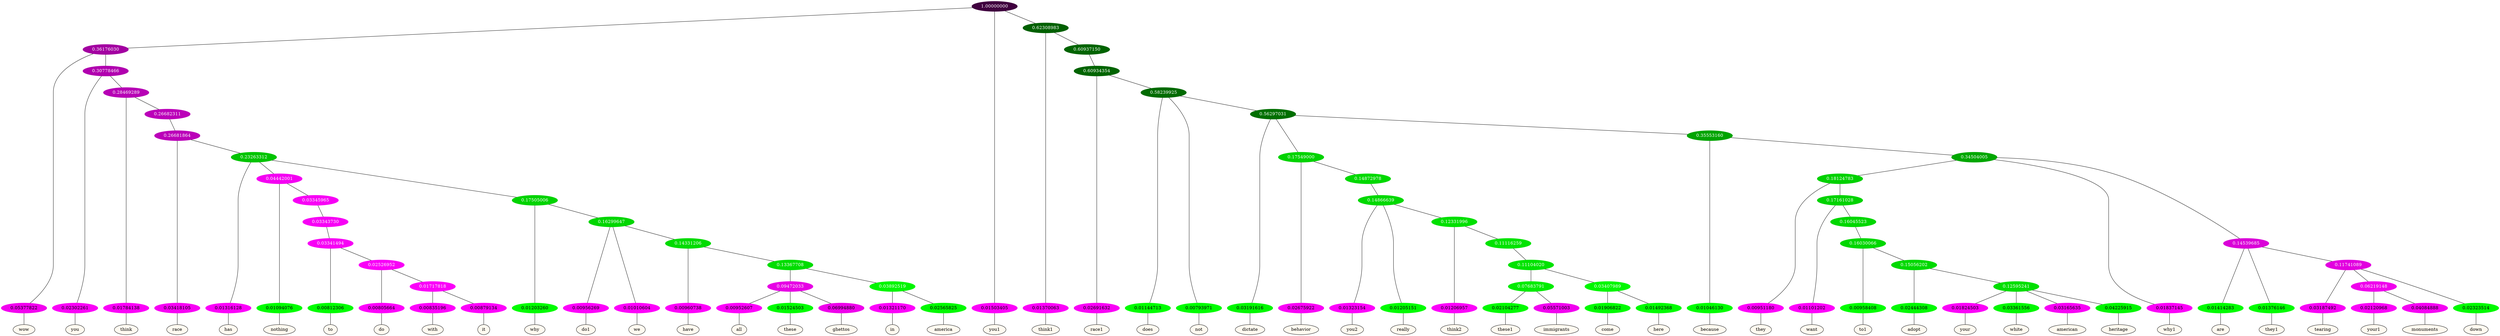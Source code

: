 graph {
	node [format=png height=0.15 nodesep=0.001 ordering=out overlap=prism overlap_scaling=0.01 ranksep=0.001 ratio=0.2 style=filled width=0.15]
	{
		rank=same
		a_w_4 [label=wow color=black fillcolor=floralwhite style="filled,solid"]
		a_w_8 [label=you color=black fillcolor=floralwhite style="filled,solid"]
		a_w_11 [label=think color=black fillcolor=floralwhite style="filled,solid"]
		a_w_19 [label=race color=black fillcolor=floralwhite style="filled,solid"]
		a_w_24 [label=has color=black fillcolor=floralwhite style="filled,solid"]
		a_w_31 [label=nothing color=black fillcolor=floralwhite style="filled,solid"]
		a_w_61 [label=to color=black fillcolor=floralwhite style="filled,solid"]
		a_w_69 [label=do color=black fillcolor=floralwhite style="filled,solid"]
		a_w_80 [label=with color=black fillcolor=floralwhite style="filled,solid"]
		a_w_81 [label=it color=black fillcolor=floralwhite style="filled,solid"]
		a_w_33 [label=why color=black fillcolor=floralwhite style="filled,solid"]
		a_w_40 [label=do1 color=black fillcolor=floralwhite style="filled,solid"]
		a_w_41 [label=we color=black fillcolor=floralwhite style="filled,solid"]
		a_w_52 [label=have color=black fillcolor=floralwhite style="filled,solid"]
		a_w_71 [label=all color=black fillcolor=floralwhite style="filled,solid"]
		a_w_72 [label=these color=black fillcolor=floralwhite style="filled,solid"]
		a_w_73 [label=ghettos color=black fillcolor=floralwhite style="filled,solid"]
		a_w_74 [label=in color=black fillcolor=floralwhite style="filled,solid"]
		a_w_75 [label=america color=black fillcolor=floralwhite style="filled,solid"]
		a_w_2 [label=you1 color=black fillcolor=floralwhite style="filled,solid"]
		a_w_6 [label=think1 color=black fillcolor=floralwhite style="filled,solid"]
		a_w_13 [label=race1 color=black fillcolor=floralwhite style="filled,solid"]
		a_w_16 [label=does color=black fillcolor=floralwhite style="filled,solid"]
		a_w_17 [label=not color=black fillcolor=floralwhite style="filled,solid"]
		a_w_21 [label=dictate color=black fillcolor=floralwhite style="filled,solid"]
		a_w_27 [label=behavior color=black fillcolor=floralwhite style="filled,solid"]
		a_w_43 [label=you2 color=black fillcolor=floralwhite style="filled,solid"]
		a_w_44 [label=really color=black fillcolor=floralwhite style="filled,solid"]
		a_w_54 [label=think2 color=black fillcolor=floralwhite style="filled,solid"]
		a_w_82 [label=these1 color=black fillcolor=floralwhite style="filled,solid"]
		a_w_83 [label=immigrants color=black fillcolor=floralwhite style="filled,solid"]
		a_w_84 [label=come color=black fillcolor=floralwhite style="filled,solid"]
		a_w_85 [label=here color=black fillcolor=floralwhite style="filled,solid"]
		a_w_29 [label=because color=black fillcolor=floralwhite style="filled,solid"]
		a_w_46 [label=they color=black fillcolor=floralwhite style="filled,solid"]
		a_w_56 [label=want color=black fillcolor=floralwhite style="filled,solid"]
		a_w_78 [label=to1 color=black fillcolor=floralwhite style="filled,solid"]
		a_w_86 [label=adopt color=black fillcolor=floralwhite style="filled,solid"]
		a_w_88 [label=your color=black fillcolor=floralwhite style="filled,solid"]
		a_w_89 [label=white color=black fillcolor=floralwhite style="filled,solid"]
		a_w_90 [label=american color=black fillcolor=floralwhite style="filled,solid"]
		a_w_91 [label=heritage color=black fillcolor=floralwhite style="filled,solid"]
		a_w_37 [label=why1 color=black fillcolor=floralwhite style="filled,solid"]
		a_w_48 [label=are color=black fillcolor=floralwhite style="filled,solid"]
		a_w_49 [label=they1 color=black fillcolor=floralwhite style="filled,solid"]
		a_w_58 [label=tearing color=black fillcolor=floralwhite style="filled,solid"]
		a_w_67 [label=your1 color=black fillcolor=floralwhite style="filled,solid"]
		a_w_68 [label=monuments color=black fillcolor=floralwhite style="filled,solid"]
		a_w_60 [label=down color=black fillcolor=floralwhite style="filled,solid"]
	}
	a_n_4 -- a_w_4
	a_n_8 -- a_w_8
	a_n_11 -- a_w_11
	a_n_19 -- a_w_19
	a_n_24 -- a_w_24
	a_n_31 -- a_w_31
	a_n_61 -- a_w_61
	a_n_69 -- a_w_69
	a_n_80 -- a_w_80
	a_n_81 -- a_w_81
	a_n_33 -- a_w_33
	a_n_40 -- a_w_40
	a_n_41 -- a_w_41
	a_n_52 -- a_w_52
	a_n_71 -- a_w_71
	a_n_72 -- a_w_72
	a_n_73 -- a_w_73
	a_n_74 -- a_w_74
	a_n_75 -- a_w_75
	a_n_2 -- a_w_2
	a_n_6 -- a_w_6
	a_n_13 -- a_w_13
	a_n_16 -- a_w_16
	a_n_17 -- a_w_17
	a_n_21 -- a_w_21
	a_n_27 -- a_w_27
	a_n_43 -- a_w_43
	a_n_44 -- a_w_44
	a_n_54 -- a_w_54
	a_n_82 -- a_w_82
	a_n_83 -- a_w_83
	a_n_84 -- a_w_84
	a_n_85 -- a_w_85
	a_n_29 -- a_w_29
	a_n_46 -- a_w_46
	a_n_56 -- a_w_56
	a_n_78 -- a_w_78
	a_n_86 -- a_w_86
	a_n_88 -- a_w_88
	a_n_89 -- a_w_89
	a_n_90 -- a_w_90
	a_n_91 -- a_w_91
	a_n_37 -- a_w_37
	a_n_48 -- a_w_48
	a_n_49 -- a_w_49
	a_n_58 -- a_w_58
	a_n_67 -- a_w_67
	a_n_68 -- a_w_68
	a_n_60 -- a_w_60
	{
		rank=same
		a_n_4 [label=0.05377822 color="0.835 1.000 0.946" fontcolor=black]
		a_n_8 [label=0.02302261 color="0.835 1.000 0.977" fontcolor=black]
		a_n_11 [label=0.01784138 color="0.835 1.000 0.982" fontcolor=black]
		a_n_19 [label=0.03418105 color="0.835 1.000 0.966" fontcolor=black]
		a_n_24 [label=0.01316128 color="0.835 1.000 0.987" fontcolor=black]
		a_n_31 [label=0.01094076 color="0.334 1.000 0.989" fontcolor=black]
		a_n_61 [label=0.00812306 color="0.334 1.000 0.992" fontcolor=black]
		a_n_69 [label=0.00805664 color="0.835 1.000 0.992" fontcolor=black]
		a_n_80 [label=0.00835196 color="0.835 1.000 0.992" fontcolor=black]
		a_n_81 [label=0.00879134 color="0.835 1.000 0.991" fontcolor=black]
		a_n_33 [label=0.01203260 color="0.334 1.000 0.988" fontcolor=black]
		a_n_40 [label=0.00956269 color="0.835 1.000 0.990" fontcolor=black]
		a_n_41 [label=0.01010604 color="0.835 1.000 0.990" fontcolor=black]
		a_n_52 [label=0.00960738 color="0.835 1.000 0.990" fontcolor=black]
		a_n_71 [label=0.00952607 color="0.835 1.000 0.990" fontcolor=black]
		a_n_72 [label=0.01524503 color="0.334 1.000 0.985" fontcolor=black]
		a_n_73 [label=0.06994880 color="0.835 1.000 0.930" fontcolor=black]
		a_n_74 [label=0.01321170 color="0.835 1.000 0.987" fontcolor=black]
		a_n_75 [label=0.02565825 color="0.334 1.000 0.974" fontcolor=black]
		a_n_2 [label=0.01503405 color="0.835 1.000 0.985" fontcolor=black]
		a_n_6 [label=0.01370063 color="0.835 1.000 0.986" fontcolor=black]
		a_n_13 [label=0.02691632 color="0.835 1.000 0.973" fontcolor=black]
		a_n_16 [label=0.01144713 color="0.334 1.000 0.989" fontcolor=black]
		a_n_17 [label=0.00793971 color="0.334 1.000 0.992" fontcolor=black]
		a_n_21 [label=0.03191616 color="0.334 1.000 0.968" fontcolor=black]
		a_n_27 [label=0.02675922 color="0.835 1.000 0.973" fontcolor=black]
		a_n_43 [label=0.01323154 color="0.835 1.000 0.987" fontcolor=black]
		a_n_44 [label=0.01205151 color="0.334 1.000 0.988" fontcolor=black]
		a_n_54 [label=0.01206957 color="0.835 1.000 0.988" fontcolor=black]
		a_n_82 [label=0.02104277 color="0.334 1.000 0.979" fontcolor=black]
		a_n_83 [label=0.05571003 color="0.835 1.000 0.944" fontcolor=black]
		a_n_84 [label=0.01906822 color="0.334 1.000 0.981" fontcolor=black]
		a_n_85 [label=0.01492368 color="0.334 1.000 0.985" fontcolor=black]
		a_n_29 [label=0.01046130 color="0.334 1.000 0.990" fontcolor=black]
		a_n_46 [label=0.00951180 color="0.835 1.000 0.990" fontcolor=black]
		a_n_56 [label=0.01101202 color="0.835 1.000 0.989" fontcolor=black]
		a_n_78 [label=0.00958408 color="0.334 1.000 0.990" fontcolor=black]
		a_n_86 [label=0.02444308 color="0.334 1.000 0.976" fontcolor=black]
		a_n_88 [label=0.01824503 color="0.835 1.000 0.982" fontcolor=black]
		a_n_89 [label=0.03361556 color="0.334 1.000 0.966" fontcolor=black]
		a_n_90 [label=0.03165635 color="0.835 1.000 0.968" fontcolor=black]
		a_n_91 [label=0.04225915 color="0.334 1.000 0.958" fontcolor=black]
		a_n_37 [label=0.01837145 color="0.835 1.000 0.982" fontcolor=black]
		a_n_48 [label=0.01414283 color="0.334 1.000 0.986" fontcolor=black]
		a_n_49 [label=0.01376146 color="0.334 1.000 0.986" fontcolor=black]
		a_n_58 [label=0.03187492 color="0.835 1.000 0.968" fontcolor=black]
		a_n_67 [label=0.02120968 color="0.835 1.000 0.979" fontcolor=black]
		a_n_68 [label=0.04084888 color="0.835 1.000 0.959" fontcolor=black]
		a_n_60 [label=0.02323514 color="0.334 1.000 0.977" fontcolor=black]
	}
	a_n_0 [label=1.00000000 color="0.835 1.000 0.250" fontcolor=grey99]
	a_n_1 [label=0.36176030 color="0.835 1.000 0.638" fontcolor=grey99]
	a_n_0 -- a_n_1
	a_n_0 -- a_n_2
	a_n_3 [label=0.62308983 color="0.334 1.000 0.377" fontcolor=grey99]
	a_n_0 -- a_n_3
	a_n_1 -- a_n_4
	a_n_5 [label=0.30778466 color="0.835 1.000 0.692" fontcolor=grey99]
	a_n_1 -- a_n_5
	a_n_3 -- a_n_6
	a_n_7 [label=0.60937150 color="0.334 1.000 0.391" fontcolor=grey99]
	a_n_3 -- a_n_7
	a_n_5 -- a_n_8
	a_n_9 [label=0.28469289 color="0.835 1.000 0.715" fontcolor=grey99]
	a_n_5 -- a_n_9
	a_n_10 [label=0.60934354 color="0.334 1.000 0.391" fontcolor=grey99]
	a_n_7 -- a_n_10
	a_n_9 -- a_n_11
	a_n_12 [label=0.26682311 color="0.835 1.000 0.733" fontcolor=grey99]
	a_n_9 -- a_n_12
	a_n_10 -- a_n_13
	a_n_14 [label=0.58239925 color="0.334 1.000 0.418" fontcolor=grey99]
	a_n_10 -- a_n_14
	a_n_15 [label=0.26681864 color="0.835 1.000 0.733" fontcolor=grey99]
	a_n_12 -- a_n_15
	a_n_14 -- a_n_16
	a_n_14 -- a_n_17
	a_n_18 [label=0.56297031 color="0.334 1.000 0.437" fontcolor=grey99]
	a_n_14 -- a_n_18
	a_n_15 -- a_n_19
	a_n_20 [label=0.23263312 color="0.334 1.000 0.767" fontcolor=grey99]
	a_n_15 -- a_n_20
	a_n_18 -- a_n_21
	a_n_22 [label=0.17549000 color="0.334 1.000 0.825" fontcolor=grey99]
	a_n_18 -- a_n_22
	a_n_23 [label=0.35553160 color="0.334 1.000 0.644" fontcolor=grey99]
	a_n_18 -- a_n_23
	a_n_20 -- a_n_24
	a_n_25 [label=0.04442001 color="0.835 1.000 0.956" fontcolor=grey99]
	a_n_20 -- a_n_25
	a_n_26 [label=0.17505006 color="0.334 1.000 0.825" fontcolor=grey99]
	a_n_20 -- a_n_26
	a_n_22 -- a_n_27
	a_n_28 [label=0.14872978 color="0.334 1.000 0.851" fontcolor=grey99]
	a_n_22 -- a_n_28
	a_n_23 -- a_n_29
	a_n_30 [label=0.34504005 color="0.334 1.000 0.655" fontcolor=grey99]
	a_n_23 -- a_n_30
	a_n_25 -- a_n_31
	a_n_32 [label=0.03345965 color="0.835 1.000 0.967" fontcolor=grey99]
	a_n_25 -- a_n_32
	a_n_26 -- a_n_33
	a_n_34 [label=0.16299647 color="0.334 1.000 0.837" fontcolor=grey99]
	a_n_26 -- a_n_34
	a_n_35 [label=0.14866639 color="0.334 1.000 0.851" fontcolor=grey99]
	a_n_28 -- a_n_35
	a_n_36 [label=0.18124783 color="0.334 1.000 0.819" fontcolor=grey99]
	a_n_30 -- a_n_36
	a_n_30 -- a_n_37
	a_n_38 [label=0.14539685 color="0.835 1.000 0.855" fontcolor=grey99]
	a_n_30 -- a_n_38
	a_n_39 [label=0.03343730 color="0.835 1.000 0.967" fontcolor=grey99]
	a_n_32 -- a_n_39
	a_n_34 -- a_n_40
	a_n_34 -- a_n_41
	a_n_42 [label=0.14331206 color="0.334 1.000 0.857" fontcolor=grey99]
	a_n_34 -- a_n_42
	a_n_35 -- a_n_43
	a_n_35 -- a_n_44
	a_n_45 [label=0.12331996 color="0.334 1.000 0.877" fontcolor=grey99]
	a_n_35 -- a_n_45
	a_n_36 -- a_n_46
	a_n_47 [label=0.17161028 color="0.334 1.000 0.828" fontcolor=grey99]
	a_n_36 -- a_n_47
	a_n_38 -- a_n_48
	a_n_38 -- a_n_49
	a_n_50 [label=0.11741089 color="0.835 1.000 0.883" fontcolor=grey99]
	a_n_38 -- a_n_50
	a_n_51 [label=0.03341494 color="0.835 1.000 0.967" fontcolor=grey99]
	a_n_39 -- a_n_51
	a_n_42 -- a_n_52
	a_n_53 [label=0.13367708 color="0.334 1.000 0.866" fontcolor=grey99]
	a_n_42 -- a_n_53
	a_n_45 -- a_n_54
	a_n_55 [label=0.11116259 color="0.334 1.000 0.889" fontcolor=grey99]
	a_n_45 -- a_n_55
	a_n_47 -- a_n_56
	a_n_57 [label=0.16045523 color="0.334 1.000 0.840" fontcolor=grey99]
	a_n_47 -- a_n_57
	a_n_50 -- a_n_58
	a_n_59 [label=0.06219148 color="0.835 1.000 0.938" fontcolor=grey99]
	a_n_50 -- a_n_59
	a_n_50 -- a_n_60
	a_n_51 -- a_n_61
	a_n_62 [label=0.02526952 color="0.835 1.000 0.975" fontcolor=grey99]
	a_n_51 -- a_n_62
	a_n_63 [label=0.09472033 color="0.835 1.000 0.905" fontcolor=grey99]
	a_n_53 -- a_n_63
	a_n_64 [label=0.03892519 color="0.334 1.000 0.961" fontcolor=grey99]
	a_n_53 -- a_n_64
	a_n_65 [label=0.11104020 color="0.334 1.000 0.889" fontcolor=grey99]
	a_n_55 -- a_n_65
	a_n_66 [label=0.16030066 color="0.334 1.000 0.840" fontcolor=grey99]
	a_n_57 -- a_n_66
	a_n_59 -- a_n_67
	a_n_59 -- a_n_68
	a_n_62 -- a_n_69
	a_n_70 [label=0.01717818 color="0.835 1.000 0.983" fontcolor=grey99]
	a_n_62 -- a_n_70
	a_n_63 -- a_n_71
	a_n_63 -- a_n_72
	a_n_63 -- a_n_73
	a_n_64 -- a_n_74
	a_n_64 -- a_n_75
	a_n_76 [label=0.07683791 color="0.334 1.000 0.923" fontcolor=grey99]
	a_n_65 -- a_n_76
	a_n_77 [label=0.03407989 color="0.334 1.000 0.966" fontcolor=grey99]
	a_n_65 -- a_n_77
	a_n_66 -- a_n_78
	a_n_79 [label=0.15056202 color="0.334 1.000 0.849" fontcolor=grey99]
	a_n_66 -- a_n_79
	a_n_70 -- a_n_80
	a_n_70 -- a_n_81
	a_n_76 -- a_n_82
	a_n_76 -- a_n_83
	a_n_77 -- a_n_84
	a_n_77 -- a_n_85
	a_n_79 -- a_n_86
	a_n_87 [label=0.12595241 color="0.334 1.000 0.874" fontcolor=grey99]
	a_n_79 -- a_n_87
	a_n_87 -- a_n_88
	a_n_87 -- a_n_89
	a_n_87 -- a_n_90
	a_n_87 -- a_n_91
}
